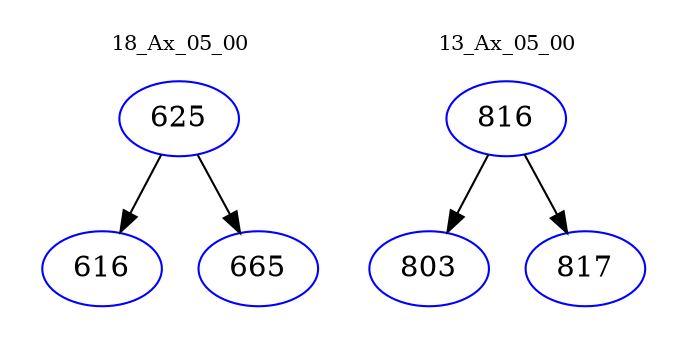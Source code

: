 digraph{
subgraph cluster_0 {
color = white
label = "18_Ax_05_00";
fontsize=10;
T0_625 [label="625", color="blue"]
T0_625 -> T0_616 [color="black"]
T0_616 [label="616", color="blue"]
T0_625 -> T0_665 [color="black"]
T0_665 [label="665", color="blue"]
}
subgraph cluster_1 {
color = white
label = "13_Ax_05_00";
fontsize=10;
T1_816 [label="816", color="blue"]
T1_816 -> T1_803 [color="black"]
T1_803 [label="803", color="blue"]
T1_816 -> T1_817 [color="black"]
T1_817 [label="817", color="blue"]
}
}
